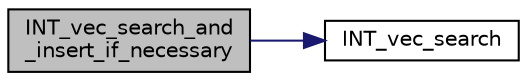 digraph "INT_vec_search_and_insert_if_necessary"
{
  edge [fontname="Helvetica",fontsize="10",labelfontname="Helvetica",labelfontsize="10"];
  node [fontname="Helvetica",fontsize="10",shape=record];
  rankdir="LR";
  Node6900 [label="INT_vec_search_and\l_insert_if_necessary",height=0.2,width=0.4,color="black", fillcolor="grey75", style="filled", fontcolor="black"];
  Node6900 -> Node6901 [color="midnightblue",fontsize="10",style="solid",fontname="Helvetica"];
  Node6901 [label="INT_vec_search",height=0.2,width=0.4,color="black", fillcolor="white", style="filled",URL="$d4/dd7/sorting_8_c.html#ad103ef2316a1f671bdb68fd9cd9ba945"];
}
